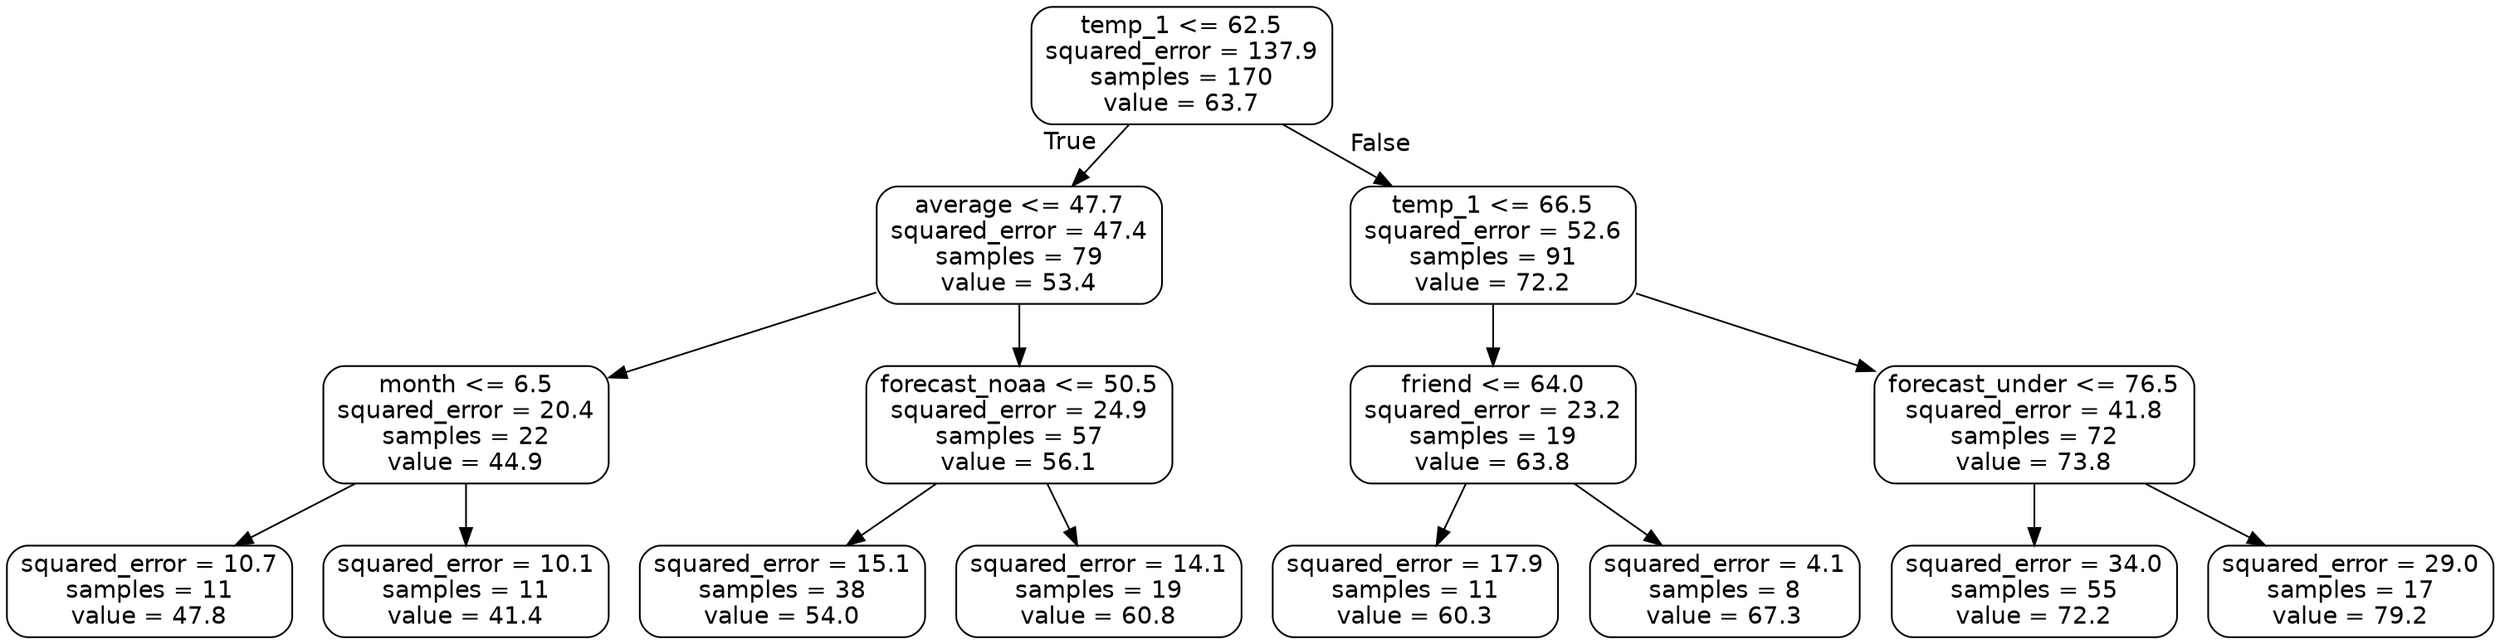 digraph Tree {
node [shape=box, style="rounded", color="black", fontname="helvetica"] ;
edge [fontname="helvetica"] ;
0 [label="temp_1 <= 62.5\nsquared_error = 137.9\nsamples = 170\nvalue = 63.7"] ;
1 [label="average <= 47.7\nsquared_error = 47.4\nsamples = 79\nvalue = 53.4"] ;
0 -> 1 [labeldistance=2.5, labelangle=45, headlabel="True"] ;
2 [label="month <= 6.5\nsquared_error = 20.4\nsamples = 22\nvalue = 44.9"] ;
1 -> 2 ;
3 [label="squared_error = 10.7\nsamples = 11\nvalue = 47.8"] ;
2 -> 3 ;
4 [label="squared_error = 10.1\nsamples = 11\nvalue = 41.4"] ;
2 -> 4 ;
5 [label="forecast_noaa <= 50.5\nsquared_error = 24.9\nsamples = 57\nvalue = 56.1"] ;
1 -> 5 ;
6 [label="squared_error = 15.1\nsamples = 38\nvalue = 54.0"] ;
5 -> 6 ;
7 [label="squared_error = 14.1\nsamples = 19\nvalue = 60.8"] ;
5 -> 7 ;
8 [label="temp_1 <= 66.5\nsquared_error = 52.6\nsamples = 91\nvalue = 72.2"] ;
0 -> 8 [labeldistance=2.5, labelangle=-45, headlabel="False"] ;
9 [label="friend <= 64.0\nsquared_error = 23.2\nsamples = 19\nvalue = 63.8"] ;
8 -> 9 ;
10 [label="squared_error = 17.9\nsamples = 11\nvalue = 60.3"] ;
9 -> 10 ;
11 [label="squared_error = 4.1\nsamples = 8\nvalue = 67.3"] ;
9 -> 11 ;
12 [label="forecast_under <= 76.5\nsquared_error = 41.8\nsamples = 72\nvalue = 73.8"] ;
8 -> 12 ;
13 [label="squared_error = 34.0\nsamples = 55\nvalue = 72.2"] ;
12 -> 13 ;
14 [label="squared_error = 29.0\nsamples = 17\nvalue = 79.2"] ;
12 -> 14 ;
}